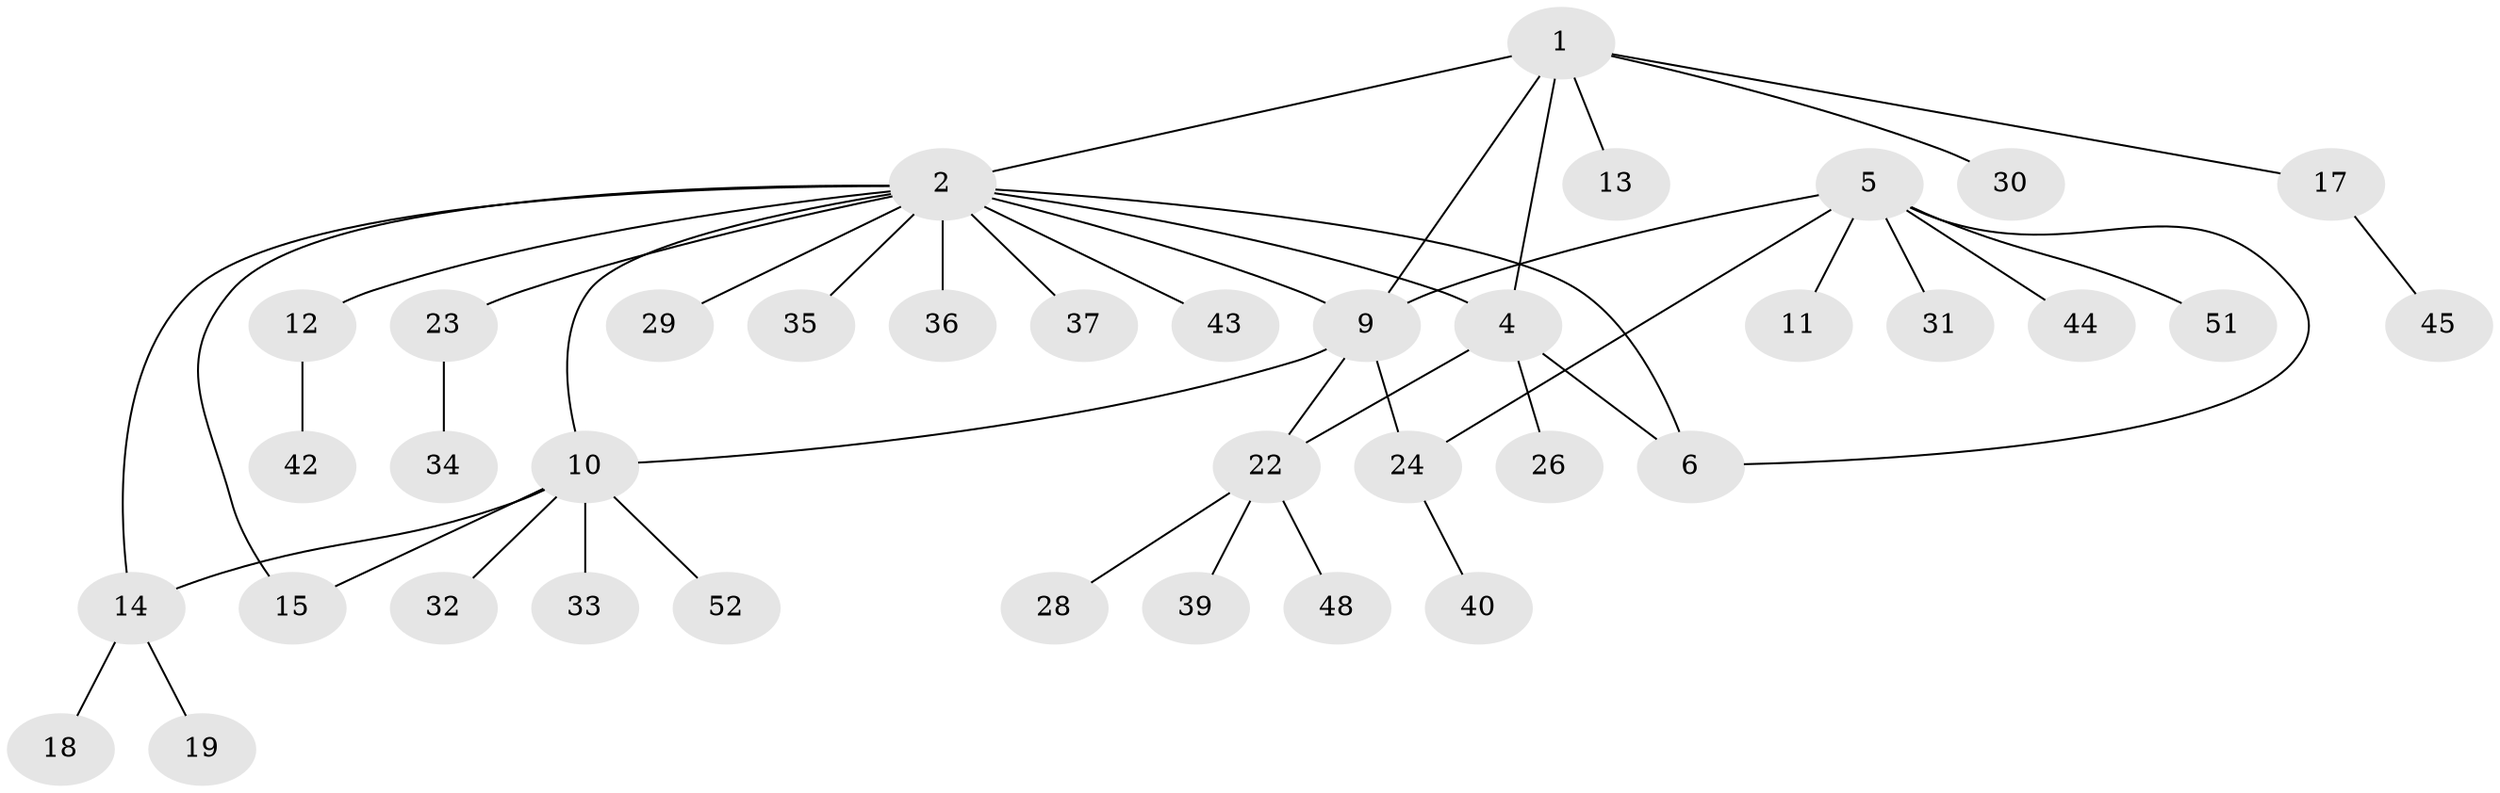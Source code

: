 // Generated by graph-tools (version 1.1) at 2025/24/03/03/25 07:24:14]
// undirected, 38 vertices, 46 edges
graph export_dot {
graph [start="1"]
  node [color=gray90,style=filled];
  1 [super="+7"];
  2 [super="+3"];
  4 [super="+8"];
  5 [super="+20"];
  6 [super="+16"];
  9;
  10 [super="+46"];
  11;
  12 [super="+21"];
  13;
  14 [super="+50"];
  15;
  17 [super="+41"];
  18;
  19;
  22 [super="+25"];
  23 [super="+38"];
  24 [super="+27"];
  26;
  28;
  29;
  30;
  31;
  32;
  33;
  34;
  35;
  36 [super="+49"];
  37;
  39;
  40;
  42 [super="+47"];
  43;
  44;
  45;
  48;
  51;
  52;
  1 -- 2;
  1 -- 17;
  1 -- 4;
  1 -- 9;
  1 -- 13;
  1 -- 30;
  2 -- 6 [weight=2];
  2 -- 10;
  2 -- 12;
  2 -- 15;
  2 -- 23;
  2 -- 29;
  2 -- 35;
  2 -- 36;
  2 -- 37;
  2 -- 43;
  2 -- 4;
  2 -- 9;
  2 -- 14;
  4 -- 22;
  4 -- 26;
  4 -- 6;
  5 -- 6;
  5 -- 9;
  5 -- 11;
  5 -- 24;
  5 -- 44;
  5 -- 51;
  5 -- 31;
  9 -- 10;
  9 -- 22;
  9 -- 24;
  10 -- 14;
  10 -- 15;
  10 -- 32;
  10 -- 33;
  10 -- 52;
  12 -- 42;
  14 -- 18;
  14 -- 19;
  17 -- 45;
  22 -- 28;
  22 -- 39;
  22 -- 48;
  23 -- 34;
  24 -- 40;
}
